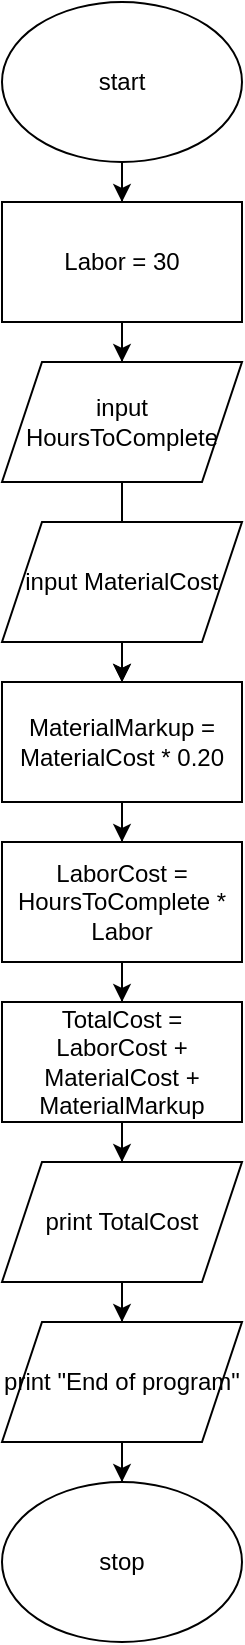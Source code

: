 <mxfile version="24.7.17">
  <diagram name="Page-1" id="yodYAiZQVWorqNDnhViv">
    <mxGraphModel dx="1098" dy="988" grid="1" gridSize="10" guides="1" tooltips="1" connect="1" arrows="1" fold="1" page="1" pageScale="1" pageWidth="850" pageHeight="1100" math="0" shadow="0">
      <root>
        <mxCell id="0" />
        <mxCell id="1" parent="0" />
        <mxCell id="wk7TNWYnSmM6sqZQO-Bm-5" value="" style="edgeStyle=orthogonalEdgeStyle;rounded=0;orthogonalLoop=1;jettySize=auto;html=1;" edge="1" parent="1" source="wk7TNWYnSmM6sqZQO-Bm-1" target="wk7TNWYnSmM6sqZQO-Bm-4">
          <mxGeometry relative="1" as="geometry" />
        </mxCell>
        <mxCell id="wk7TNWYnSmM6sqZQO-Bm-1" value="start" style="ellipse;whiteSpace=wrap;html=1;" vertex="1" parent="1">
          <mxGeometry x="365" y="10" width="120" height="80" as="geometry" />
        </mxCell>
        <mxCell id="wk7TNWYnSmM6sqZQO-Bm-7" value="" style="edgeStyle=orthogonalEdgeStyle;rounded=0;orthogonalLoop=1;jettySize=auto;html=1;" edge="1" parent="1" source="wk7TNWYnSmM6sqZQO-Bm-4" target="wk7TNWYnSmM6sqZQO-Bm-6">
          <mxGeometry relative="1" as="geometry" />
        </mxCell>
        <mxCell id="wk7TNWYnSmM6sqZQO-Bm-4" value="Labor = 30" style="rounded=0;whiteSpace=wrap;html=1;" vertex="1" parent="1">
          <mxGeometry x="365" y="110" width="120" height="60" as="geometry" />
        </mxCell>
        <mxCell id="wk7TNWYnSmM6sqZQO-Bm-10" value="" style="edgeStyle=orthogonalEdgeStyle;rounded=0;orthogonalLoop=1;jettySize=auto;html=1;" edge="1" parent="1" source="wk7TNWYnSmM6sqZQO-Bm-6" target="wk7TNWYnSmM6sqZQO-Bm-9">
          <mxGeometry relative="1" as="geometry" />
        </mxCell>
        <mxCell id="wk7TNWYnSmM6sqZQO-Bm-6" value="input HoursToComplete" style="shape=parallelogram;perimeter=parallelogramPerimeter;whiteSpace=wrap;html=1;fixedSize=1;" vertex="1" parent="1">
          <mxGeometry x="365" y="190" width="120" height="60" as="geometry" />
        </mxCell>
        <mxCell id="wk7TNWYnSmM6sqZQO-Bm-11" value="" style="edgeStyle=orthogonalEdgeStyle;rounded=0;orthogonalLoop=1;jettySize=auto;html=1;" edge="1" parent="1" source="wk7TNWYnSmM6sqZQO-Bm-8" target="wk7TNWYnSmM6sqZQO-Bm-9">
          <mxGeometry relative="1" as="geometry" />
        </mxCell>
        <mxCell id="wk7TNWYnSmM6sqZQO-Bm-8" value="input MaterialCost" style="shape=parallelogram;perimeter=parallelogramPerimeter;whiteSpace=wrap;html=1;fixedSize=1;" vertex="1" parent="1">
          <mxGeometry x="365" y="270" width="120" height="60" as="geometry" />
        </mxCell>
        <mxCell id="wk7TNWYnSmM6sqZQO-Bm-13" value="" style="edgeStyle=orthogonalEdgeStyle;rounded=0;orthogonalLoop=1;jettySize=auto;html=1;" edge="1" parent="1" source="wk7TNWYnSmM6sqZQO-Bm-9" target="wk7TNWYnSmM6sqZQO-Bm-12">
          <mxGeometry relative="1" as="geometry" />
        </mxCell>
        <mxCell id="wk7TNWYnSmM6sqZQO-Bm-9" value="MaterialMarkup = MaterialCost * 0.20" style="rounded=0;whiteSpace=wrap;html=1;" vertex="1" parent="1">
          <mxGeometry x="365" y="350" width="120" height="60" as="geometry" />
        </mxCell>
        <mxCell id="wk7TNWYnSmM6sqZQO-Bm-15" value="" style="edgeStyle=orthogonalEdgeStyle;rounded=0;orthogonalLoop=1;jettySize=auto;html=1;" edge="1" parent="1" source="wk7TNWYnSmM6sqZQO-Bm-12" target="wk7TNWYnSmM6sqZQO-Bm-14">
          <mxGeometry relative="1" as="geometry" />
        </mxCell>
        <mxCell id="wk7TNWYnSmM6sqZQO-Bm-12" value="LaborCost = HoursToComplete * Labor" style="whiteSpace=wrap;html=1;rounded=0;" vertex="1" parent="1">
          <mxGeometry x="365" y="430" width="120" height="60" as="geometry" />
        </mxCell>
        <mxCell id="wk7TNWYnSmM6sqZQO-Bm-20" value="" style="edgeStyle=orthogonalEdgeStyle;rounded=0;orthogonalLoop=1;jettySize=auto;html=1;" edge="1" parent="1" source="wk7TNWYnSmM6sqZQO-Bm-14" target="wk7TNWYnSmM6sqZQO-Bm-16">
          <mxGeometry relative="1" as="geometry" />
        </mxCell>
        <mxCell id="wk7TNWYnSmM6sqZQO-Bm-14" value="TotalCost = LaborCost + MaterialCost + MaterialMarkup" style="rounded=0;whiteSpace=wrap;html=1;" vertex="1" parent="1">
          <mxGeometry x="365" y="510" width="120" height="60" as="geometry" />
        </mxCell>
        <mxCell id="wk7TNWYnSmM6sqZQO-Bm-21" value="" style="edgeStyle=orthogonalEdgeStyle;rounded=0;orthogonalLoop=1;jettySize=auto;html=1;" edge="1" parent="1" source="wk7TNWYnSmM6sqZQO-Bm-16" target="wk7TNWYnSmM6sqZQO-Bm-17">
          <mxGeometry relative="1" as="geometry" />
        </mxCell>
        <mxCell id="wk7TNWYnSmM6sqZQO-Bm-16" value="print TotalCost" style="shape=parallelogram;perimeter=parallelogramPerimeter;whiteSpace=wrap;html=1;fixedSize=1;" vertex="1" parent="1">
          <mxGeometry x="365" y="590" width="120" height="60" as="geometry" />
        </mxCell>
        <mxCell id="wk7TNWYnSmM6sqZQO-Bm-23" value="" style="edgeStyle=orthogonalEdgeStyle;rounded=0;orthogonalLoop=1;jettySize=auto;html=1;" edge="1" parent="1" source="wk7TNWYnSmM6sqZQO-Bm-17" target="wk7TNWYnSmM6sqZQO-Bm-22">
          <mxGeometry relative="1" as="geometry" />
        </mxCell>
        <mxCell id="wk7TNWYnSmM6sqZQO-Bm-17" value="print &quot;End of program&quot;" style="shape=parallelogram;perimeter=parallelogramPerimeter;whiteSpace=wrap;html=1;fixedSize=1;" vertex="1" parent="1">
          <mxGeometry x="365" y="670" width="120" height="60" as="geometry" />
        </mxCell>
        <mxCell id="wk7TNWYnSmM6sqZQO-Bm-22" value="stop" style="ellipse;whiteSpace=wrap;html=1;" vertex="1" parent="1">
          <mxGeometry x="365" y="750" width="120" height="80" as="geometry" />
        </mxCell>
      </root>
    </mxGraphModel>
  </diagram>
</mxfile>
